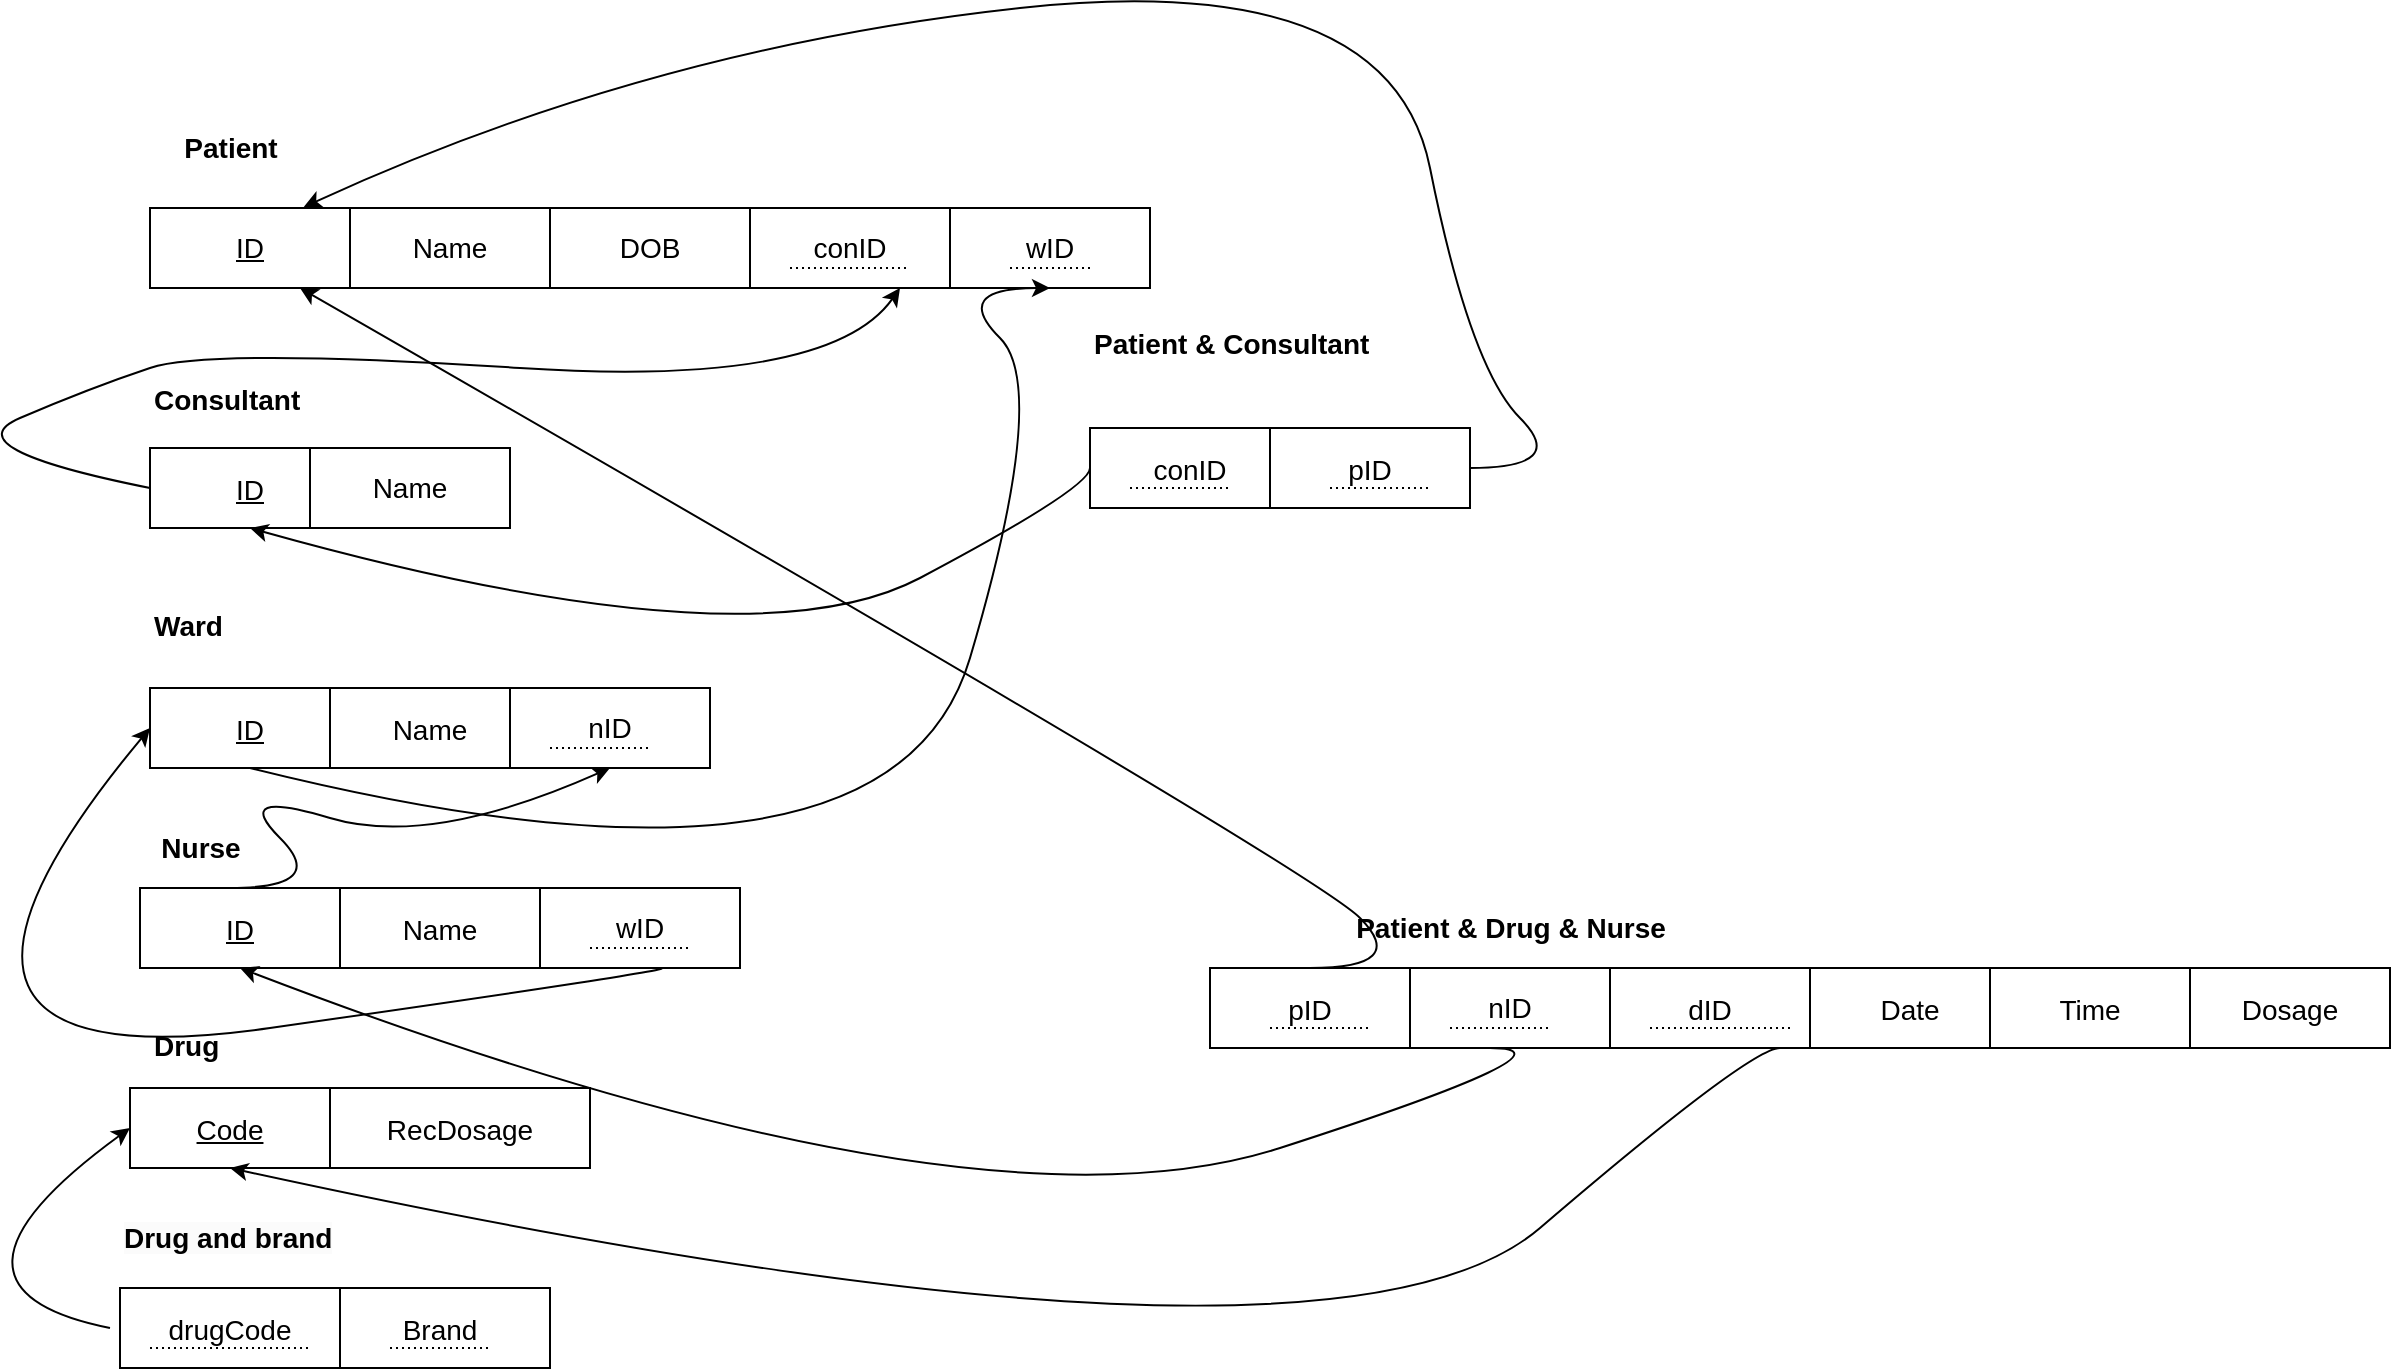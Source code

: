 <mxfile version="20.8.16" type="device"><diagram name="Page-1" id="y0kgNNAP3ZEWbkrMWOcd"><mxGraphModel dx="2126" dy="623" grid="1" gridSize="10" guides="1" tooltips="1" connect="1" arrows="1" fold="1" page="1" pageScale="1" pageWidth="850" pageHeight="1100" math="0" shadow="0"><root><mxCell id="0"/><mxCell id="1" parent="0"/><mxCell id="vFDBs6Tu-FOnePe0_2og-1" value="&lt;p dir=&quot;RTL&quot; align=&quot;center&quot; class=&quot;MsoNormal&quot;&gt;&lt;b&gt;Patient&lt;/b&gt;&lt;/p&gt;" style="text;html=1;align=center;verticalAlign=middle;resizable=0;points=[];autosize=1;strokeColor=none;fillColor=none;fontSize=14;" parent="1" vertex="1"><mxGeometry x="75" y="100" width="70" height="60" as="geometry"/></mxCell><mxCell id="vFDBs6Tu-FOnePe0_2og-2" value="&lt;p dir=&quot;RTL&quot; class=&quot;MsoNormal&quot;&gt;&lt;u&gt;&lt;font style=&quot;font-size: 14px;&quot;&gt;ID&lt;/font&gt;&lt;/u&gt;&lt;/p&gt;" style="whiteSpace=wrap;html=1;align=center;" parent="1" vertex="1"><mxGeometry x="70" y="160" width="100" height="40" as="geometry"/></mxCell><mxCell id="vFDBs6Tu-FOnePe0_2og-3" value="&lt;p dir=&quot;RTL&quot; class=&quot;MsoNormal&quot;&gt;Name&lt;/p&gt;" style="whiteSpace=wrap;html=1;align=center;fontSize=14;" parent="1" vertex="1"><mxGeometry x="170" y="160" width="100" height="40" as="geometry"/></mxCell><mxCell id="vFDBs6Tu-FOnePe0_2og-4" value="&lt;p style=&quot;text-align:center&quot; dir=&quot;RTL&quot; align=&quot;center&quot; class=&quot;MsoNormal&quot;&gt;&lt;b&gt;&lt;font style=&quot;font-size: 14px;&quot;&gt;Consultant&lt;/font&gt;&lt;/b&gt;&lt;span dir=&quot;LTR&quot;&gt;&lt;/span&gt;&lt;/p&gt;" style="text;whiteSpace=wrap;html=1;fontSize=18;" parent="1" vertex="1"><mxGeometry x="70" y="220" width="80" height="50" as="geometry"/></mxCell><mxCell id="vFDBs6Tu-FOnePe0_2og-5" value="&lt;p style=&quot;direction: ltr; unicode-bidi: embed;&quot; align=&quot;center&quot; class=&quot;MsoNormal&quot;&gt;&lt;u&gt;&lt;font style=&quot;font-size: 14px;&quot;&gt;ID&lt;/font&gt;&lt;/u&gt;&lt;/p&gt;" style="whiteSpace=wrap;html=1;align=center;fontSize=18;" parent="1" vertex="1"><mxGeometry x="70" y="280" width="100" height="40" as="geometry"/></mxCell><mxCell id="vFDBs6Tu-FOnePe0_2og-6" value="&lt;p style=&quot;direction: ltr; unicode-bidi: embed;&quot; align=&quot;center&quot; class=&quot;MsoNormal&quot;&gt;Name&lt;/p&gt;" style="whiteSpace=wrap;html=1;align=center;fontSize=14;" parent="1" vertex="1"><mxGeometry x="150" y="280" width="100" height="40" as="geometry"/></mxCell><mxCell id="vFDBs6Tu-FOnePe0_2og-8" value="&lt;p style=&quot;text-align:center&quot; dir=&quot;RTL&quot; align=&quot;center&quot; class=&quot;MsoNormal&quot;&gt;&lt;b&gt;Ward&lt;/b&gt;&lt;span dir=&quot;LTR&quot;&gt;&lt;/span&gt;&lt;/p&gt;" style="text;whiteSpace=wrap;html=1;fontSize=14;" parent="1" vertex="1"><mxGeometry x="70" y="340" width="90" height="50" as="geometry"/></mxCell><mxCell id="vFDBs6Tu-FOnePe0_2og-9" value="&lt;p style=&quot;direction: ltr; unicode-bidi: embed;&quot; align=&quot;center&quot; class=&quot;MsoNormal&quot;&gt;&lt;u&gt;&lt;font style=&quot;font-size: 14px;&quot;&gt;ID&lt;/font&gt;&lt;/u&gt;&lt;/p&gt;" style="whiteSpace=wrap;html=1;align=center;fontSize=18;" parent="1" vertex="1"><mxGeometry x="70" y="400" width="100" height="40" as="geometry"/></mxCell><mxCell id="vFDBs6Tu-FOnePe0_2og-10" value="&lt;p style=&quot;direction: ltr; unicode-bidi: embed;&quot; align=&quot;center&quot; class=&quot;MsoNormal&quot;&gt;&lt;font style=&quot;font-size: 14px;&quot;&gt;Name&lt;/font&gt;&lt;/p&gt;" style="whiteSpace=wrap;html=1;align=center;fontSize=18;" parent="1" vertex="1"><mxGeometry x="160" y="400" width="100" height="40" as="geometry"/></mxCell><mxCell id="vFDBs6Tu-FOnePe0_2og-11" value="&lt;p dir=&quot;RTL&quot; align=&quot;center&quot; class=&quot;MsoNormal&quot;&gt;&lt;b&gt;Nurse&lt;/b&gt;&lt;span dir=&quot;LTR&quot;&gt;&lt;/span&gt;&lt;/p&gt;" style="text;html=1;align=center;verticalAlign=middle;resizable=0;points=[];autosize=1;strokeColor=none;fillColor=none;fontSize=14;" parent="1" vertex="1"><mxGeometry x="65" y="450" width="60" height="60" as="geometry"/></mxCell><mxCell id="vFDBs6Tu-FOnePe0_2og-12" value="&lt;p style=&quot;direction: ltr; unicode-bidi: embed;&quot; align=&quot;center&quot; class=&quot;MsoNormal&quot;&gt;&lt;u&gt;&lt;font style=&quot;font-size: 14px;&quot;&gt;ID&lt;/font&gt;&lt;/u&gt;&lt;/p&gt;" style="whiteSpace=wrap;html=1;align=center;fontSize=18;" parent="1" vertex="1"><mxGeometry x="65" y="500" width="100" height="40" as="geometry"/></mxCell><mxCell id="vFDBs6Tu-FOnePe0_2og-13" value="&lt;p style=&quot;direction: ltr; unicode-bidi: embed;&quot; align=&quot;center&quot; class=&quot;MsoNormal&quot;&gt;&lt;font style=&quot;font-size: 14px;&quot;&gt;Name&lt;/font&gt;&lt;/p&gt;" style="whiteSpace=wrap;html=1;align=center;fontSize=18;" parent="1" vertex="1"><mxGeometry x="165" y="500" width="100" height="40" as="geometry"/></mxCell><mxCell id="vFDBs6Tu-FOnePe0_2og-15" value="&lt;p align=&quot;center&quot; class=&quot;MsoNormal&quot;&gt;&lt;br&gt;&lt;/p&gt;" style="text;whiteSpace=wrap;html=1;fontSize=14;" parent="1" vertex="1"><mxGeometry x="390" y="420" width="60" height="70" as="geometry"/></mxCell><mxCell id="vFDBs6Tu-FOnePe0_2og-21" value="&lt;p dir=&quot;RTL&quot; class=&quot;MsoNormal&quot;&gt;DOB&lt;/p&gt;" style="whiteSpace=wrap;html=1;align=center;fontSize=14;" parent="1" vertex="1"><mxGeometry x="270" y="160" width="100" height="40" as="geometry"/></mxCell><mxCell id="vFDBs6Tu-FOnePe0_2og-26" value="&lt;p style=&quot;text-align:left;direction:ltr;unicode-bidi:embed&quot; class=&quot;MsoNormal&quot;&gt;&lt;font style=&quot;font-size: 14px;&quot;&gt;RecDosage&lt;/font&gt;&lt;u&gt;&lt;/u&gt;&lt;/p&gt;" style="whiteSpace=wrap;html=1;align=center;fontSize=18;" parent="1" vertex="1"><mxGeometry x="160" y="600" width="130" height="40" as="geometry"/></mxCell><mxCell id="vFDBs6Tu-FOnePe0_2og-27" value="&lt;p style=&quot;text-align:center&quot; dir=&quot;RTL&quot; align=&quot;center&quot; class=&quot;MsoNormal&quot;&gt;&lt;b&gt;Drug&lt;/b&gt;&lt;span dir=&quot;LTR&quot;&gt;&lt;/span&gt;&lt;/p&gt;" style="text;whiteSpace=wrap;html=1;fontSize=14;" parent="1" vertex="1"><mxGeometry x="70" y="550" width="90" height="40" as="geometry"/></mxCell><mxCell id="vFDBs6Tu-FOnePe0_2og-29" value="&lt;p dir=&quot;RTL&quot; class=&quot;MsoNormal&quot;&gt;&lt;u&gt;&lt;font style=&quot;font-size: 14px;&quot;&gt;Code&lt;/font&gt;&lt;/u&gt;&lt;/p&gt;" style="whiteSpace=wrap;html=1;align=center;fontSize=18;" parent="1" vertex="1"><mxGeometry x="60" y="600" width="100" height="40" as="geometry"/></mxCell><mxCell id="vFDBs6Tu-FOnePe0_2og-34" value="&lt;p dir=&quot;RTL&quot; class=&quot;MsoNormal&quot;&gt;&lt;br&gt;&lt;/p&gt;" style="text;whiteSpace=wrap;html=1;fontSize=14;" parent="1" vertex="1"><mxGeometry x="540" y="620" width="70" height="70" as="geometry"/></mxCell><mxCell id="vFDBs6Tu-FOnePe0_2og-35" value="&lt;font style=&quot;font-size: 14px;&quot;&gt;Brand&lt;/font&gt;" style="whiteSpace=wrap;html=1;align=center;fontSize=18;" parent="1" vertex="1"><mxGeometry x="160" y="700" width="110" height="40" as="geometry"/></mxCell><mxCell id="vFDBs6Tu-FOnePe0_2og-37" value="&lt;font style=&quot;font-size: 14px;&quot;&gt;drugCode&lt;/font&gt;" style="whiteSpace=wrap;html=1;align=center;fontSize=18;" parent="1" vertex="1"><mxGeometry x="55" y="700" width="110" height="40" as="geometry"/></mxCell><mxCell id="vFDBs6Tu-FOnePe0_2og-38" value="" style="endArrow=none;html=1;rounded=0;dashed=1;dashPattern=1 2;fontSize=14;" parent="1" edge="1"><mxGeometry relative="1" as="geometry"><mxPoint x="190" y="730" as="sourcePoint"/><mxPoint x="240" y="730" as="targetPoint"/></mxGeometry></mxCell><mxCell id="vFDBs6Tu-FOnePe0_2og-39" value="" style="resizable=0;html=1;align=right;verticalAlign=bottom;fontSize=14;" parent="vFDBs6Tu-FOnePe0_2og-38" connectable="0" vertex="1"><mxGeometry x="1" relative="1" as="geometry"/></mxCell><mxCell id="vFDBs6Tu-FOnePe0_2og-40" value="" style="endArrow=none;html=1;rounded=0;dashed=1;dashPattern=1 2;fontSize=14;" parent="1" edge="1"><mxGeometry relative="1" as="geometry"><mxPoint x="70" y="730" as="sourcePoint"/><mxPoint x="150" y="730" as="targetPoint"/></mxGeometry></mxCell><mxCell id="vFDBs6Tu-FOnePe0_2og-42" value="&lt;b style=&quot;border-color: var(--border-color); color: rgb(0, 0, 0); font-family: Helvetica; font-size: 14px; font-style: normal; font-variant-ligatures: normal; font-variant-caps: normal; letter-spacing: normal; orphans: 2; text-align: center; text-indent: 0px; text-transform: none; widows: 2; word-spacing: 0px; -webkit-text-stroke-width: 0px; background-color: rgb(251, 251, 251); text-decoration-thickness: initial; text-decoration-style: initial; text-decoration-color: initial;&quot;&gt;Drug and brand&lt;/b&gt;" style="text;whiteSpace=wrap;html=1;fontSize=14;" parent="1" vertex="1"><mxGeometry x="55" y="660" width="150" height="40" as="geometry"/></mxCell><mxCell id="vFDBs6Tu-FOnePe0_2og-43" value="" style="curved=1;endArrow=classic;html=1;rounded=0;fontSize=14;entryX=0;entryY=0.5;entryDx=0;entryDy=0;" parent="1" target="vFDBs6Tu-FOnePe0_2og-29" edge="1"><mxGeometry width="50" height="50" relative="1" as="geometry"><mxPoint x="50" y="720" as="sourcePoint"/><mxPoint x="100" y="670" as="targetPoint"/><Array as="points"><mxPoint x="-50" y="700"/></Array></mxGeometry></mxCell><mxCell id="vFDBs6Tu-FOnePe0_2og-44" value="&lt;p style=&quot;direction: ltr; unicode-bidi: embed;&quot; align=&quot;center&quot; class=&quot;MsoNormal&quot;&gt;conID&lt;/p&gt;" style="whiteSpace=wrap;html=1;align=center;fontSize=14;" parent="1" vertex="1"><mxGeometry x="370" y="160" width="100" height="40" as="geometry"/></mxCell><mxCell id="vFDBs6Tu-FOnePe0_2og-45" value="" style="endArrow=none;html=1;rounded=0;dashed=1;dashPattern=1 2;fontSize=14;" parent="1" edge="1"><mxGeometry relative="1" as="geometry"><mxPoint x="390" y="190" as="sourcePoint"/><mxPoint x="450" y="190" as="targetPoint"/></mxGeometry></mxCell><mxCell id="vFDBs6Tu-FOnePe0_2og-47" value="" style="curved=1;endArrow=classic;html=1;rounded=0;fontSize=14;entryX=0.75;entryY=1;entryDx=0;entryDy=0;" parent="1" target="vFDBs6Tu-FOnePe0_2og-44" edge="1"><mxGeometry width="50" height="50" relative="1" as="geometry"><mxPoint x="70" y="300" as="sourcePoint"/><mxPoint x="120" y="250" as="targetPoint"/><Array as="points"><mxPoint x="-30" y="280"/><mxPoint x="40" y="250"/><mxPoint x="100" y="230"/><mxPoint x="410" y="250"/></Array></mxGeometry></mxCell><mxCell id="vFDBs6Tu-FOnePe0_2og-49" value="&lt;b style=&quot;border-color: var(--border-color); text-align: -webkit-center;&quot;&gt;Patient &amp;amp;&amp;nbsp;&lt;/b&gt;&lt;b style=&quot;border-color: var(--border-color); font-size: 18px; text-align: center;&quot;&gt;&lt;font style=&quot;border-color: var(--border-color); font-size: 14px;&quot;&gt;Consultant&lt;/font&gt;&lt;/b&gt;" style="text;whiteSpace=wrap;html=1;fontSize=14;" parent="1" vertex="1"><mxGeometry x="540" y="210" width="170" height="50" as="geometry"/></mxCell><mxCell id="vFDBs6Tu-FOnePe0_2og-51" value="&lt;p style=&quot;direction: ltr; unicode-bidi: embed;&quot; align=&quot;center&quot; class=&quot;MsoNormal&quot;&gt;&lt;font style=&quot;font-size: 14px;&quot;&gt;conID&lt;/font&gt;&lt;/p&gt;" style="whiteSpace=wrap;html=1;align=center;fontSize=18;" parent="1" vertex="1"><mxGeometry x="540" y="270" width="100" height="40" as="geometry"/></mxCell><mxCell id="vFDBs6Tu-FOnePe0_2og-53" value="&lt;p style=&quot;direction: ltr; unicode-bidi: embed;&quot; align=&quot;center&quot; class=&quot;MsoNormal&quot;&gt;&lt;font style=&quot;font-size: 14px;&quot;&gt;pID&lt;/font&gt;&lt;/p&gt;" style="whiteSpace=wrap;html=1;align=center;fontSize=18;" parent="1" vertex="1"><mxGeometry x="630" y="270" width="100" height="40" as="geometry"/></mxCell><mxCell id="vFDBs6Tu-FOnePe0_2og-54" value="" style="endArrow=none;html=1;rounded=0;dashed=1;dashPattern=1 2;fontSize=14;" parent="1" edge="1"><mxGeometry relative="1" as="geometry"><mxPoint x="660" y="300" as="sourcePoint"/><mxPoint x="710" y="300" as="targetPoint"/></mxGeometry></mxCell><mxCell id="vFDBs6Tu-FOnePe0_2og-56" value="" style="endArrow=none;html=1;rounded=0;dashed=1;dashPattern=1 2;fontSize=14;" parent="1" edge="1"><mxGeometry relative="1" as="geometry"><mxPoint x="560" y="300" as="sourcePoint"/><mxPoint x="610" y="300" as="targetPoint"/></mxGeometry></mxCell><mxCell id="vFDBs6Tu-FOnePe0_2og-61" value="" style="curved=1;endArrow=classic;html=1;rounded=0;fontSize=14;entryX=0.5;entryY=1;entryDx=0;entryDy=0;" parent="1" target="vFDBs6Tu-FOnePe0_2og-5" edge="1"><mxGeometry width="50" height="50" relative="1" as="geometry"><mxPoint x="540" y="290" as="sourcePoint"/><mxPoint x="590" y="240" as="targetPoint"/><Array as="points"><mxPoint x="540" y="300"/><mxPoint x="370" y="390"/></Array></mxGeometry></mxCell><mxCell id="vFDBs6Tu-FOnePe0_2og-62" value="" style="curved=1;endArrow=classic;html=1;rounded=0;fontSize=14;entryX=1.026;entryY=0.993;entryDx=0;entryDy=0;entryPerimeter=0;" parent="1" target="vFDBs6Tu-FOnePe0_2og-1" edge="1"><mxGeometry width="50" height="50" relative="1" as="geometry"><mxPoint x="730" y="290" as="sourcePoint"/><mxPoint x="780" y="240" as="targetPoint"/><Array as="points"><mxPoint x="780" y="290"/><mxPoint x="730" y="240"/><mxPoint x="690" y="40"/><mxPoint x="320" y="80"/></Array></mxGeometry></mxCell><mxCell id="vFDBs6Tu-FOnePe0_2og-63" value="wID" style="whiteSpace=wrap;html=1;align=center;fontSize=14;" parent="1" vertex="1"><mxGeometry x="470" y="160" width="100" height="40" as="geometry"/></mxCell><mxCell id="vFDBs6Tu-FOnePe0_2og-64" value="" style="endArrow=none;html=1;rounded=0;dashed=1;dashPattern=1 2;fontSize=14;" parent="1" edge="1"><mxGeometry relative="1" as="geometry"><mxPoint x="500" y="190" as="sourcePoint"/><mxPoint x="540" y="190" as="targetPoint"/></mxGeometry></mxCell><mxCell id="vFDBs6Tu-FOnePe0_2og-65" value="" style="resizable=0;html=1;align=right;verticalAlign=bottom;fontSize=14;" parent="vFDBs6Tu-FOnePe0_2og-64" connectable="0" vertex="1"><mxGeometry x="1" relative="1" as="geometry"/></mxCell><mxCell id="vFDBs6Tu-FOnePe0_2og-69" value="" style="curved=1;endArrow=classic;html=1;rounded=0;fontSize=14;exitX=0.5;exitY=1;exitDx=0;exitDy=0;" parent="1" source="vFDBs6Tu-FOnePe0_2og-9" edge="1"><mxGeometry width="50" height="50" relative="1" as="geometry"><mxPoint x="470" y="250" as="sourcePoint"/><mxPoint x="520" y="200" as="targetPoint"/><Array as="points"><mxPoint x="440" y="520"/><mxPoint x="520" y="250"/><mxPoint x="470" y="200"/></Array></mxGeometry></mxCell><mxCell id="vFDBs6Tu-FOnePe0_2og-70" value="wID" style="whiteSpace=wrap;html=1;align=center;fontSize=14;" parent="1" vertex="1"><mxGeometry x="265" y="500" width="100" height="40" as="geometry"/></mxCell><mxCell id="vFDBs6Tu-FOnePe0_2og-71" value="" style="endArrow=none;html=1;rounded=0;dashed=1;dashPattern=1 2;fontSize=14;" parent="1" edge="1"><mxGeometry relative="1" as="geometry"><mxPoint x="290" y="530" as="sourcePoint"/><mxPoint x="340" y="530" as="targetPoint"/></mxGeometry></mxCell><mxCell id="vFDBs6Tu-FOnePe0_2og-72" value="" style="resizable=0;html=1;align=right;verticalAlign=bottom;fontSize=14;" parent="vFDBs6Tu-FOnePe0_2og-71" connectable="0" vertex="1"><mxGeometry x="1" relative="1" as="geometry"/></mxCell><mxCell id="vFDBs6Tu-FOnePe0_2og-74" value="" style="curved=1;endArrow=classic;html=1;rounded=0;fontSize=14;entryX=0;entryY=0.5;entryDx=0;entryDy=0;" parent="1" target="vFDBs6Tu-FOnePe0_2og-9" edge="1"><mxGeometry width="50" height="50" relative="1" as="geometry"><mxPoint x="320" y="540" as="sourcePoint"/><mxPoint x="370" y="490" as="targetPoint"/><Array as="points"><mxPoint x="310" y="540"/><mxPoint x="340" y="540"/><mxPoint x="-80" y="600"/></Array></mxGeometry></mxCell><mxCell id="vFDBs6Tu-FOnePe0_2og-75" value="nID" style="whiteSpace=wrap;html=1;align=center;fontSize=14;" parent="1" vertex="1"><mxGeometry x="250" y="400" width="100" height="40" as="geometry"/></mxCell><mxCell id="vFDBs6Tu-FOnePe0_2og-76" value="" style="curved=1;endArrow=classic;html=1;rounded=0;fontSize=14;entryX=0.5;entryY=1;entryDx=0;entryDy=0;" parent="1" target="vFDBs6Tu-FOnePe0_2og-75" edge="1"><mxGeometry width="50" height="50" relative="1" as="geometry"><mxPoint x="110" y="500" as="sourcePoint"/><mxPoint x="160" y="450" as="targetPoint"/><Array as="points"><mxPoint x="160" y="500"/><mxPoint x="110" y="450"/><mxPoint x="210" y="480"/></Array></mxGeometry></mxCell><mxCell id="vFDBs6Tu-FOnePe0_2og-77" value="" style="endArrow=none;html=1;rounded=0;dashed=1;dashPattern=1 2;fontSize=14;" parent="1" edge="1"><mxGeometry relative="1" as="geometry"><mxPoint x="270" y="430" as="sourcePoint"/><mxPoint x="320" y="430" as="targetPoint"/></mxGeometry></mxCell><mxCell id="vFDBs6Tu-FOnePe0_2og-80" value="&lt;p style=&quot;direction: ltr; unicode-bidi: embed;&quot; align=&quot;center&quot; class=&quot;MsoNormal&quot;&gt;&lt;font style=&quot;font-size: 14px;&quot;&gt;pID&lt;/font&gt;&lt;/p&gt;" style="whiteSpace=wrap;html=1;align=center;fontSize=18;" parent="1" vertex="1"><mxGeometry x="600" y="540" width="100" height="40" as="geometry"/></mxCell><mxCell id="vFDBs6Tu-FOnePe0_2og-81" value="nID" style="whiteSpace=wrap;html=1;align=center;fontSize=14;" parent="1" vertex="1"><mxGeometry x="700" y="540" width="100" height="40" as="geometry"/></mxCell><mxCell id="vFDBs6Tu-FOnePe0_2og-84" value="&lt;p style=&quot;direction: ltr; unicode-bidi: embed;&quot; align=&quot;center&quot; class=&quot;MsoNormal&quot;&gt;&lt;font style=&quot;font-size: 14px;&quot;&gt;dID&lt;/font&gt;&lt;/p&gt;" style="whiteSpace=wrap;html=1;align=center;fontSize=18;" parent="1" vertex="1"><mxGeometry x="800" y="540" width="100" height="40" as="geometry"/></mxCell><mxCell id="vFDBs6Tu-FOnePe0_2og-85" value="&lt;p dir=&quot;RTL&quot; class=&quot;MsoNormal&quot;&gt;&lt;br&gt;&lt;/p&gt;" style="text;whiteSpace=wrap;html=1;fontSize=14;" parent="1" vertex="1"><mxGeometry x="910" y="470" width="60" height="70" as="geometry"/></mxCell><mxCell id="vFDBs6Tu-FOnePe0_2og-86" value="&lt;p style=&quot;direction: ltr; unicode-bidi: embed;&quot; align=&quot;center&quot; class=&quot;MsoNormal&quot;&gt;&lt;font style=&quot;font-size: 14px;&quot;&gt;Date&lt;/font&gt;&lt;br&gt;&lt;/p&gt;" style="whiteSpace=wrap;html=1;align=center;fontSize=18;" parent="1" vertex="1"><mxGeometry x="900" y="540" width="100" height="40" as="geometry"/></mxCell><mxCell id="vFDBs6Tu-FOnePe0_2og-87" value="&lt;p dir=&quot;RTL&quot; class=&quot;MsoNormal&quot;&gt;&lt;font style=&quot;font-size: 14px;&quot;&gt;Time&lt;/font&gt;&lt;u&gt;&lt;/u&gt;&lt;/p&gt;" style="whiteSpace=wrap;html=1;align=center;fontSize=18;" parent="1" vertex="1"><mxGeometry x="990" y="540" width="100" height="40" as="geometry"/></mxCell><mxCell id="vFDBs6Tu-FOnePe0_2og-88" value="&lt;p dir=&quot;RTL&quot; class=&quot;MsoNormal&quot;&gt;&lt;font style=&quot;font-size: 14px;&quot;&gt;Dosage&lt;/font&gt;&lt;u&gt;&lt;/u&gt;&lt;/p&gt;" style="whiteSpace=wrap;html=1;align=center;fontSize=18;" parent="1" vertex="1"><mxGeometry x="1090" y="540" width="100" height="40" as="geometry"/></mxCell><mxCell id="vFDBs6Tu-FOnePe0_2og-89" value="" style="endArrow=none;html=1;rounded=0;dashed=1;dashPattern=1 2;fontSize=14;" parent="1" edge="1"><mxGeometry relative="1" as="geometry"><mxPoint x="630" y="570" as="sourcePoint"/><mxPoint x="680" y="570" as="targetPoint"/></mxGeometry></mxCell><mxCell id="vFDBs6Tu-FOnePe0_2og-90" value="" style="resizable=0;html=1;align=right;verticalAlign=bottom;fontSize=14;" parent="vFDBs6Tu-FOnePe0_2og-89" connectable="0" vertex="1"><mxGeometry x="1" relative="1" as="geometry"/></mxCell><mxCell id="vFDBs6Tu-FOnePe0_2og-91" value="" style="endArrow=none;html=1;rounded=0;dashed=1;dashPattern=1 2;fontSize=14;" parent="1" edge="1"><mxGeometry relative="1" as="geometry"><mxPoint x="720" y="570" as="sourcePoint"/><mxPoint x="770" y="570" as="targetPoint"/></mxGeometry></mxCell><mxCell id="vFDBs6Tu-FOnePe0_2og-93" value="" style="endArrow=none;html=1;rounded=0;dashed=1;dashPattern=1 2;fontSize=14;" parent="1" edge="1"><mxGeometry relative="1" as="geometry"><mxPoint x="820" y="570" as="sourcePoint"/><mxPoint x="890" y="570" as="targetPoint"/></mxGeometry></mxCell><mxCell id="vFDBs6Tu-FOnePe0_2og-95" value="" style="curved=1;endArrow=classic;html=1;rounded=0;fontSize=14;entryX=0.75;entryY=1;entryDx=0;entryDy=0;" parent="1" target="vFDBs6Tu-FOnePe0_2og-2" edge="1"><mxGeometry width="50" height="50" relative="1" as="geometry"><mxPoint x="650" y="540" as="sourcePoint"/><mxPoint x="700" y="490" as="targetPoint"/><Array as="points"><mxPoint x="700" y="540"/><mxPoint x="650" y="490"/></Array></mxGeometry></mxCell><mxCell id="vFDBs6Tu-FOnePe0_2og-96" value="" style="curved=1;endArrow=classic;html=1;rounded=0;fontSize=14;entryX=0.5;entryY=1;entryDx=0;entryDy=0;" parent="1" target="vFDBs6Tu-FOnePe0_2og-12" edge="1"><mxGeometry width="50" height="50" relative="1" as="geometry"><mxPoint x="740" y="580" as="sourcePoint"/><mxPoint x="790" y="530" as="targetPoint"/><Array as="points"><mxPoint x="790" y="580"/><mxPoint x="480" y="680"/></Array></mxGeometry></mxCell><mxCell id="vFDBs6Tu-FOnePe0_2og-98" value="" style="curved=1;endArrow=classic;html=1;rounded=0;fontSize=14;entryX=0.5;entryY=1;entryDx=0;entryDy=0;" parent="1" target="vFDBs6Tu-FOnePe0_2og-29" edge="1"><mxGeometry width="50" height="50" relative="1" as="geometry"><mxPoint x="850" y="580" as="sourcePoint"/><mxPoint x="900" y="530" as="targetPoint"/><Array as="points"><mxPoint x="900" y="580"/><mxPoint x="870" y="580"/><mxPoint x="660" y="760"/></Array></mxGeometry></mxCell><mxCell id="vFDBs6Tu-FOnePe0_2og-99" value="&lt;b style=&quot;border-color: var(--border-color);&quot;&gt;Patient &amp;amp; Drug &amp;amp; Nurse&lt;/b&gt;" style="text;html=1;align=center;verticalAlign=middle;resizable=0;points=[];autosize=1;strokeColor=none;fillColor=none;fontSize=14;" parent="1" vertex="1"><mxGeometry x="660" y="505" width="180" height="30" as="geometry"/></mxCell></root></mxGraphModel></diagram></mxfile>
